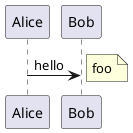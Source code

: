{
  "sha1": "93po6pjcazzbzme9gfsb0vfpo8i2jn0",
  "insertion": {
    "when": "2024-05-30T20:48:21.594Z",
    "user": "plantuml@gmail.com"
  }
}
@startuml
skinparam useBetaStyle true
<style src=strictuml.skin>

Alice -> Bob : hello
note right : foo

@enduml
